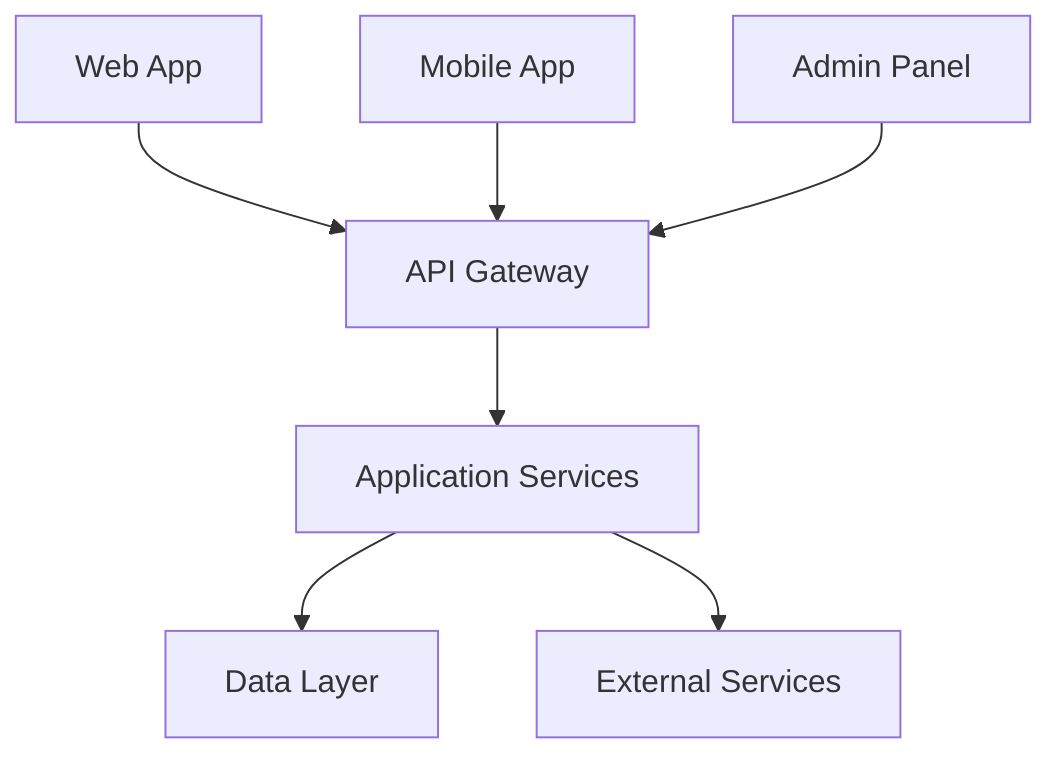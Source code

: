 graph TD
    A[Web App] --> B[API Gateway]
    C[Mobile App] --> B
    B --> D[Application Services]
    D --> E[Data Layer]
    D --> F[External Services]
    G[Admin Panel] --> B